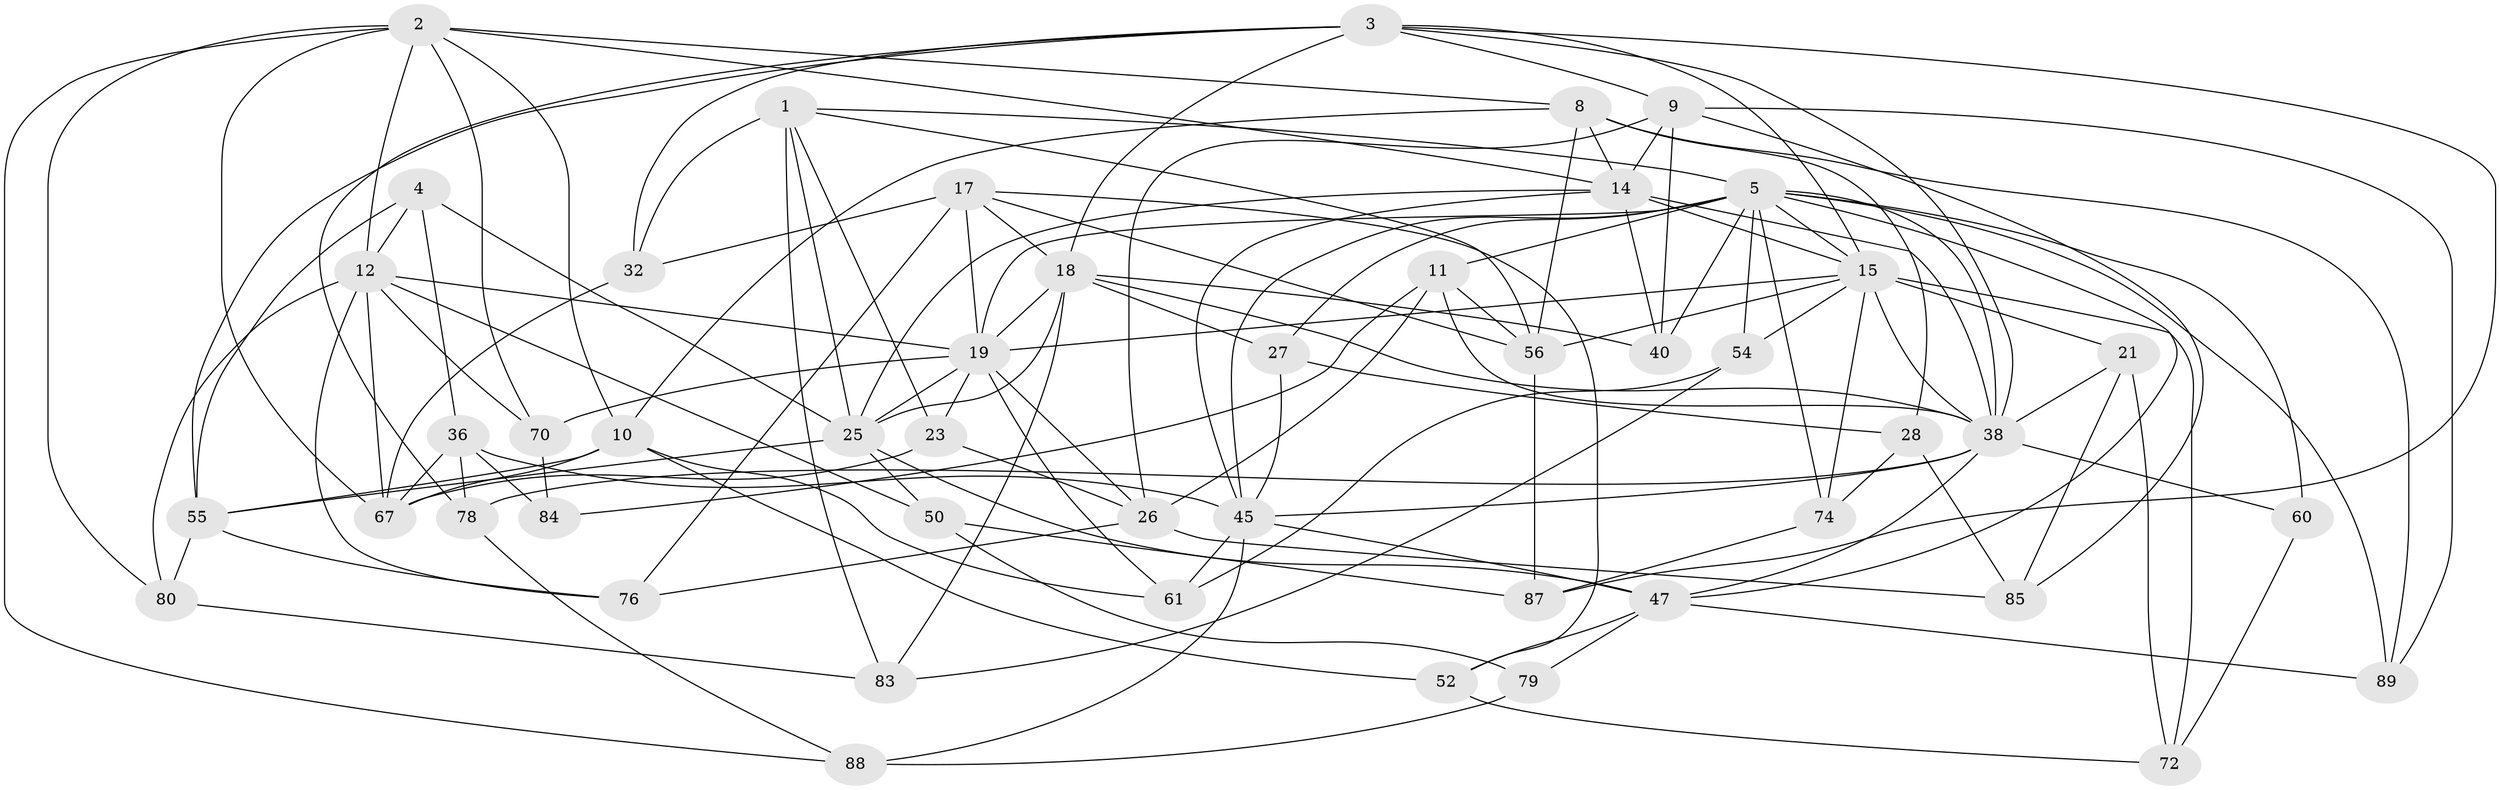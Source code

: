 // original degree distribution, {4: 1.0}
// Generated by graph-tools (version 1.1) at 2025/16/03/09/25 04:16:39]
// undirected, 48 vertices, 134 edges
graph export_dot {
graph [start="1"]
  node [color=gray90,style=filled];
  1 [super="+69"];
  2 [super="+13"];
  3 [super="+6+20"];
  4;
  5 [super="+92+43+7"];
  8 [super="+77"];
  9 [super="+16"];
  10 [super="+94"];
  11 [super="+53+35+39"];
  12 [super="+63+34"];
  14 [super="+95+37"];
  15 [super="+62+42"];
  17 [super="+90"];
  18 [super="+24+82"];
  19 [super="+65+30+31"];
  21;
  23;
  25 [super="+44+33"];
  26 [super="+71"];
  27;
  28;
  32;
  36 [super="+49"];
  38 [super="+68+51+41"];
  40;
  45 [super="+73"];
  47 [super="+58"];
  50 [super="+66"];
  52;
  54;
  55 [super="+59"];
  56 [super="+57"];
  60;
  61;
  67 [super="+91"];
  70;
  72;
  74;
  76;
  78;
  79;
  80;
  83;
  84;
  85;
  87;
  88;
  89;
  1 -- 32;
  1 -- 25;
  1 -- 56;
  1 -- 83;
  1 -- 5;
  1 -- 23;
  2 -- 67;
  2 -- 80;
  2 -- 70;
  2 -- 88;
  2 -- 14;
  2 -- 12;
  2 -- 10;
  2 -- 8;
  3 -- 18;
  3 -- 9;
  3 -- 78;
  3 -- 38;
  3 -- 55;
  3 -- 32;
  3 -- 87;
  3 -- 15;
  4 -- 36;
  4 -- 55;
  4 -- 25;
  4 -- 12;
  5 -- 11 [weight=2];
  5 -- 27;
  5 -- 47;
  5 -- 38;
  5 -- 45;
  5 -- 40;
  5 -- 74;
  5 -- 54;
  5 -- 89;
  5 -- 60;
  5 -- 19;
  5 -- 15;
  8 -- 28;
  8 -- 14;
  8 -- 10;
  8 -- 89;
  8 -- 56;
  9 -- 85;
  9 -- 26;
  9 -- 40;
  9 -- 89;
  9 -- 14;
  10 -- 61;
  10 -- 55;
  10 -- 67;
  10 -- 52;
  11 -- 84;
  11 -- 38 [weight=3];
  11 -- 56;
  11 -- 26;
  12 -- 76;
  12 -- 19;
  12 -- 67;
  12 -- 70;
  12 -- 80;
  12 -- 50;
  14 -- 25;
  14 -- 40;
  14 -- 45;
  14 -- 38;
  14 -- 15;
  15 -- 54;
  15 -- 72;
  15 -- 74;
  15 -- 19;
  15 -- 38;
  15 -- 21;
  15 -- 56;
  17 -- 56;
  17 -- 18;
  17 -- 19;
  17 -- 32;
  17 -- 52;
  17 -- 76;
  18 -- 19;
  18 -- 83;
  18 -- 27;
  18 -- 40;
  18 -- 38;
  18 -- 25;
  19 -- 70;
  19 -- 61;
  19 -- 23;
  19 -- 26;
  19 -- 25;
  21 -- 72;
  21 -- 85;
  21 -- 38;
  23 -- 26;
  23 -- 67;
  25 -- 55;
  25 -- 50 [weight=2];
  25 -- 47 [weight=2];
  26 -- 76;
  26 -- 85;
  27 -- 28;
  27 -- 45;
  28 -- 74;
  28 -- 85;
  32 -- 67;
  36 -- 84 [weight=2];
  36 -- 45;
  36 -- 78;
  36 -- 67;
  38 -- 60 [weight=2];
  38 -- 78;
  38 -- 45;
  38 -- 47;
  45 -- 61;
  45 -- 88;
  45 -- 47;
  47 -- 79;
  47 -- 52;
  47 -- 89;
  50 -- 79 [weight=2];
  50 -- 87;
  52 -- 72;
  54 -- 83;
  54 -- 61;
  55 -- 76;
  55 -- 80;
  56 -- 87;
  60 -- 72;
  70 -- 84;
  74 -- 87;
  78 -- 88;
  79 -- 88;
  80 -- 83;
}
